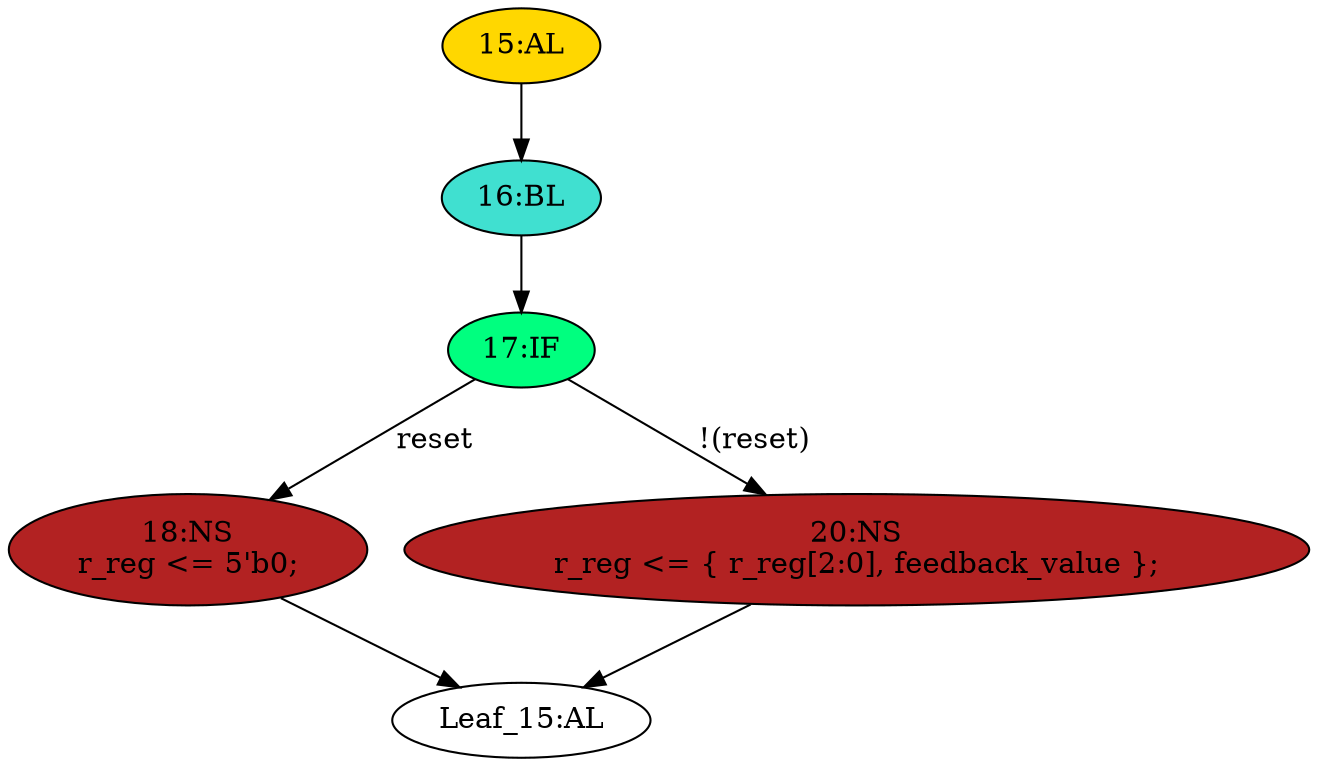 strict digraph "" {
	node [label="\N"];
	"15:AL"	[ast="<pyverilog.vparser.ast.Always object at 0x7f169b7bbb50>",
		clk_sens=True,
		fillcolor=gold,
		label="15:AL",
		sens="['clk', 'reset']",
		statements="[]",
		style=filled,
		typ=Always,
		use_var="['reset', 'r_reg', 'feedback_value']"];
	"16:BL"	[ast="<pyverilog.vparser.ast.Block object at 0x7f169b7bbc50>",
		fillcolor=turquoise,
		label="16:BL",
		statements="[]",
		style=filled,
		typ=Block];
	"15:AL" -> "16:BL"	[cond="[]",
		lineno=None];
	"Leaf_15:AL"	[def_var="['r_reg']",
		label="Leaf_15:AL"];
	"18:NS"	[ast="<pyverilog.vparser.ast.NonblockingSubstitution object at 0x7f169b2eb510>",
		fillcolor=firebrick,
		label="18:NS
r_reg <= 5'b0;",
		statements="[<pyverilog.vparser.ast.NonblockingSubstitution object at 0x7f169b2eb510>]",
		style=filled,
		typ=NonblockingSubstitution];
	"18:NS" -> "Leaf_15:AL"	[cond="[]",
		lineno=None];
	"17:IF"	[ast="<pyverilog.vparser.ast.IfStatement object at 0x7f169b7bbc10>",
		fillcolor=springgreen,
		label="17:IF",
		statements="[]",
		style=filled,
		typ=IfStatement];
	"17:IF" -> "18:NS"	[cond="['reset']",
		label=reset,
		lineno=17];
	"20:NS"	[ast="<pyverilog.vparser.ast.NonblockingSubstitution object at 0x7f169b7bbd90>",
		fillcolor=firebrick,
		label="20:NS
r_reg <= { r_reg[2:0], feedback_value };",
		statements="[<pyverilog.vparser.ast.NonblockingSubstitution object at 0x7f169b7bbd90>]",
		style=filled,
		typ=NonblockingSubstitution];
	"17:IF" -> "20:NS"	[cond="['reset']",
		label="!(reset)",
		lineno=17];
	"20:NS" -> "Leaf_15:AL"	[cond="[]",
		lineno=None];
	"16:BL" -> "17:IF"	[cond="[]",
		lineno=None];
}
